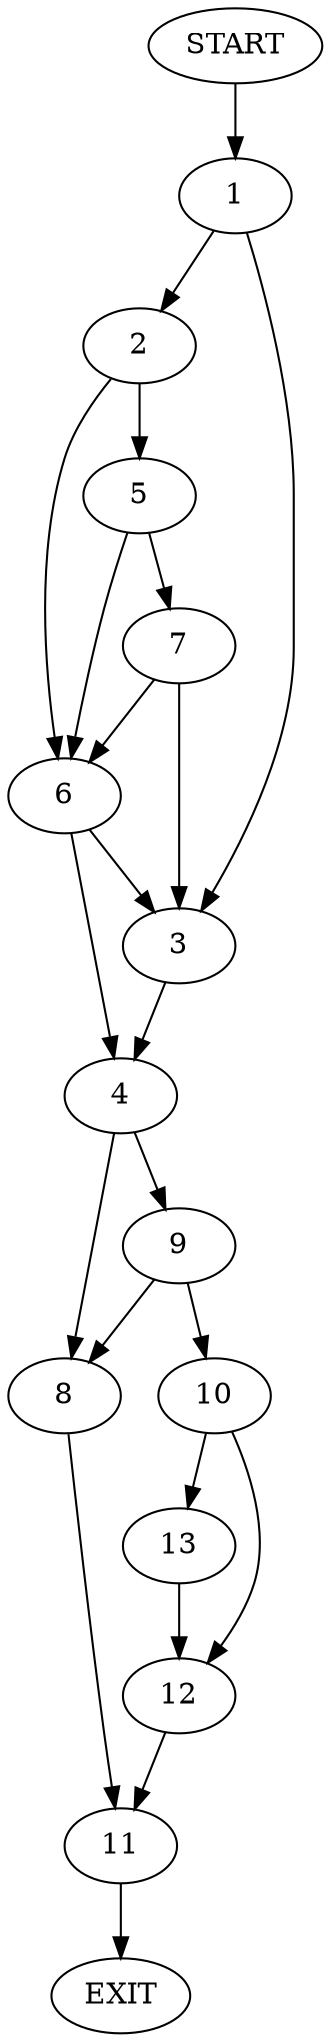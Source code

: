 digraph {
0 [label="START"]
14 [label="EXIT"]
0 -> 1
1 -> 2
1 -> 3
3 -> 4
2 -> 5
2 -> 6
6 -> 3
6 -> 4
5 -> 7
5 -> 6
7 -> 6
7 -> 3
4 -> 8
4 -> 9
9 -> 10
9 -> 8
8 -> 11
10 -> 12
10 -> 13
13 -> 12
12 -> 11
11 -> 14
}
